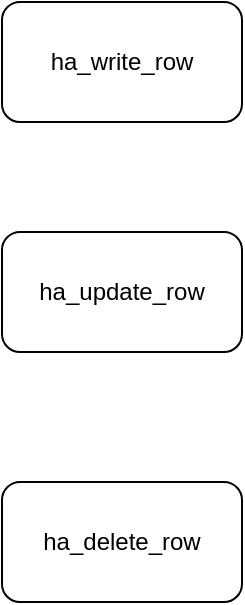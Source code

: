 <mxfile version="17.4.6" type="github">
  <diagram id="fz06v9l5P9GHcnhL4voV" name="Page-1">
    <mxGraphModel dx="2062" dy="1122" grid="1" gridSize="10" guides="1" tooltips="1" connect="1" arrows="1" fold="1" page="1" pageScale="1" pageWidth="827" pageHeight="1169" math="0" shadow="0">
      <root>
        <mxCell id="0" />
        <mxCell id="1" parent="0" />
        <mxCell id="7McZV95JbC6Ww3mJcEI5-1" value="ha_write_row" style="rounded=1;whiteSpace=wrap;html=1;" vertex="1" parent="1">
          <mxGeometry x="120" y="470" width="120" height="60" as="geometry" />
        </mxCell>
        <mxCell id="7McZV95JbC6Ww3mJcEI5-2" value="ha_update_row" style="rounded=1;whiteSpace=wrap;html=1;" vertex="1" parent="1">
          <mxGeometry x="120" y="585" width="120" height="60" as="geometry" />
        </mxCell>
        <mxCell id="7McZV95JbC6Ww3mJcEI5-3" value="ha_delete_row" style="rounded=1;whiteSpace=wrap;html=1;" vertex="1" parent="1">
          <mxGeometry x="120" y="710" width="120" height="60" as="geometry" />
        </mxCell>
      </root>
    </mxGraphModel>
  </diagram>
</mxfile>
